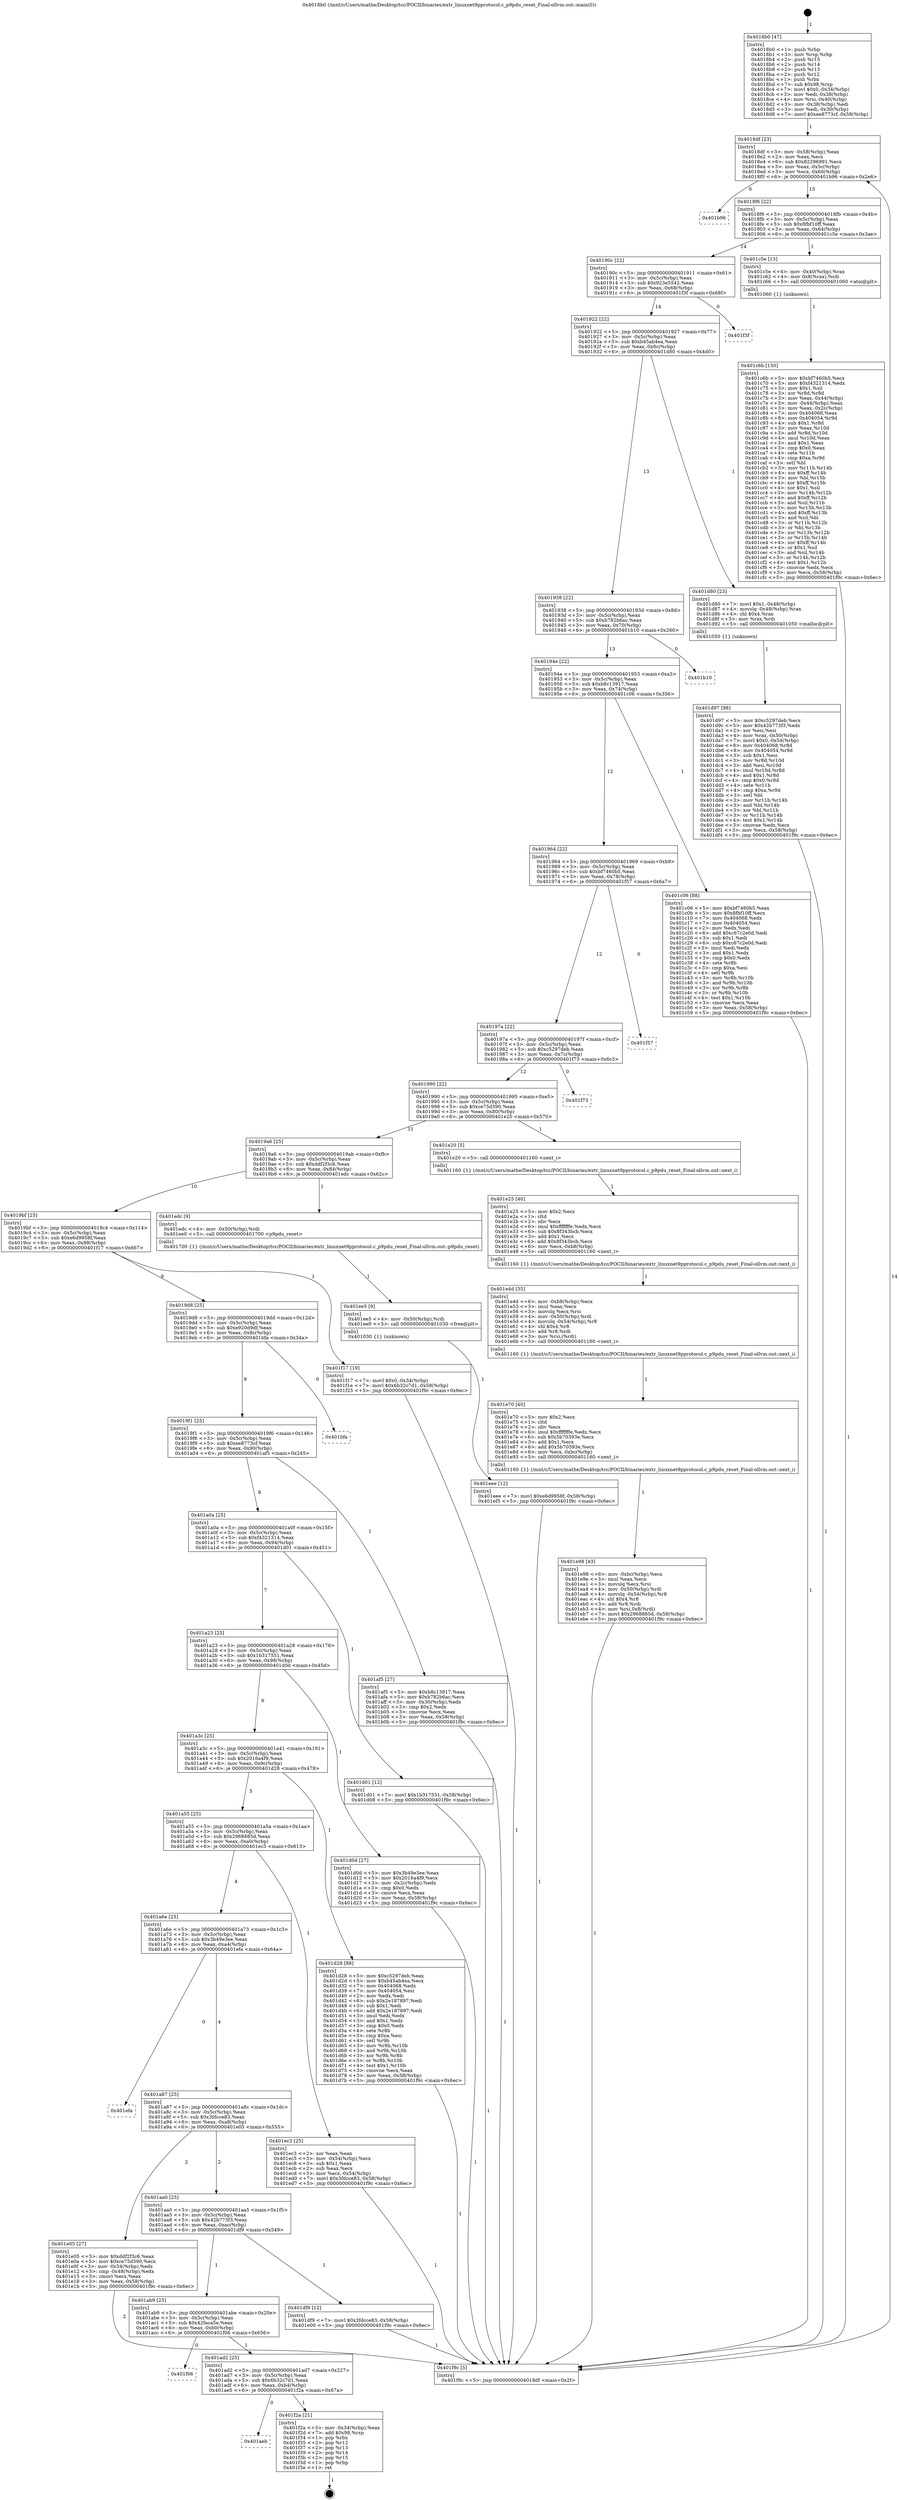 digraph "0x4018b0" {
  label = "0x4018b0 (/mnt/c/Users/mathe/Desktop/tcc/POCII/binaries/extr_linuxnet9pprotocol.c_p9pdu_reset_Final-ollvm.out::main(0))"
  labelloc = "t"
  node[shape=record]

  Entry [label="",width=0.3,height=0.3,shape=circle,fillcolor=black,style=filled]
  "0x4018df" [label="{
     0x4018df [23]\l
     | [instrs]\l
     &nbsp;&nbsp;0x4018df \<+3\>: mov -0x58(%rbp),%eax\l
     &nbsp;&nbsp;0x4018e2 \<+2\>: mov %eax,%ecx\l
     &nbsp;&nbsp;0x4018e4 \<+6\>: sub $0x82296991,%ecx\l
     &nbsp;&nbsp;0x4018ea \<+3\>: mov %eax,-0x5c(%rbp)\l
     &nbsp;&nbsp;0x4018ed \<+3\>: mov %ecx,-0x60(%rbp)\l
     &nbsp;&nbsp;0x4018f0 \<+6\>: je 0000000000401b96 \<main+0x2e6\>\l
  }"]
  "0x401b96" [label="{
     0x401b96\l
  }", style=dashed]
  "0x4018f6" [label="{
     0x4018f6 [22]\l
     | [instrs]\l
     &nbsp;&nbsp;0x4018f6 \<+5\>: jmp 00000000004018fb \<main+0x4b\>\l
     &nbsp;&nbsp;0x4018fb \<+3\>: mov -0x5c(%rbp),%eax\l
     &nbsp;&nbsp;0x4018fe \<+5\>: sub $0x8fbf10ff,%eax\l
     &nbsp;&nbsp;0x401903 \<+3\>: mov %eax,-0x64(%rbp)\l
     &nbsp;&nbsp;0x401906 \<+6\>: je 0000000000401c5e \<main+0x3ae\>\l
  }"]
  Exit [label="",width=0.3,height=0.3,shape=circle,fillcolor=black,style=filled,peripheries=2]
  "0x401c5e" [label="{
     0x401c5e [13]\l
     | [instrs]\l
     &nbsp;&nbsp;0x401c5e \<+4\>: mov -0x40(%rbp),%rax\l
     &nbsp;&nbsp;0x401c62 \<+4\>: mov 0x8(%rax),%rdi\l
     &nbsp;&nbsp;0x401c66 \<+5\>: call 0000000000401060 \<atoi@plt\>\l
     | [calls]\l
     &nbsp;&nbsp;0x401060 \{1\} (unknown)\l
  }"]
  "0x40190c" [label="{
     0x40190c [22]\l
     | [instrs]\l
     &nbsp;&nbsp;0x40190c \<+5\>: jmp 0000000000401911 \<main+0x61\>\l
     &nbsp;&nbsp;0x401911 \<+3\>: mov -0x5c(%rbp),%eax\l
     &nbsp;&nbsp;0x401914 \<+5\>: sub $0x923e5542,%eax\l
     &nbsp;&nbsp;0x401919 \<+3\>: mov %eax,-0x68(%rbp)\l
     &nbsp;&nbsp;0x40191c \<+6\>: je 0000000000401f3f \<main+0x68f\>\l
  }"]
  "0x401aeb" [label="{
     0x401aeb\l
  }", style=dashed]
  "0x401f3f" [label="{
     0x401f3f\l
  }", style=dashed]
  "0x401922" [label="{
     0x401922 [22]\l
     | [instrs]\l
     &nbsp;&nbsp;0x401922 \<+5\>: jmp 0000000000401927 \<main+0x77\>\l
     &nbsp;&nbsp;0x401927 \<+3\>: mov -0x5c(%rbp),%eax\l
     &nbsp;&nbsp;0x40192a \<+5\>: sub $0xb45ab4ea,%eax\l
     &nbsp;&nbsp;0x40192f \<+3\>: mov %eax,-0x6c(%rbp)\l
     &nbsp;&nbsp;0x401932 \<+6\>: je 0000000000401d80 \<main+0x4d0\>\l
  }"]
  "0x401f2a" [label="{
     0x401f2a [21]\l
     | [instrs]\l
     &nbsp;&nbsp;0x401f2a \<+3\>: mov -0x34(%rbp),%eax\l
     &nbsp;&nbsp;0x401f2d \<+7\>: add $0x98,%rsp\l
     &nbsp;&nbsp;0x401f34 \<+1\>: pop %rbx\l
     &nbsp;&nbsp;0x401f35 \<+2\>: pop %r12\l
     &nbsp;&nbsp;0x401f37 \<+2\>: pop %r13\l
     &nbsp;&nbsp;0x401f39 \<+2\>: pop %r14\l
     &nbsp;&nbsp;0x401f3b \<+2\>: pop %r15\l
     &nbsp;&nbsp;0x401f3d \<+1\>: pop %rbp\l
     &nbsp;&nbsp;0x401f3e \<+1\>: ret\l
  }"]
  "0x401d80" [label="{
     0x401d80 [23]\l
     | [instrs]\l
     &nbsp;&nbsp;0x401d80 \<+7\>: movl $0x1,-0x48(%rbp)\l
     &nbsp;&nbsp;0x401d87 \<+4\>: movslq -0x48(%rbp),%rax\l
     &nbsp;&nbsp;0x401d8b \<+4\>: shl $0x4,%rax\l
     &nbsp;&nbsp;0x401d8f \<+3\>: mov %rax,%rdi\l
     &nbsp;&nbsp;0x401d92 \<+5\>: call 0000000000401050 \<malloc@plt\>\l
     | [calls]\l
     &nbsp;&nbsp;0x401050 \{1\} (unknown)\l
  }"]
  "0x401938" [label="{
     0x401938 [22]\l
     | [instrs]\l
     &nbsp;&nbsp;0x401938 \<+5\>: jmp 000000000040193d \<main+0x8d\>\l
     &nbsp;&nbsp;0x40193d \<+3\>: mov -0x5c(%rbp),%eax\l
     &nbsp;&nbsp;0x401940 \<+5\>: sub $0xb782b6ac,%eax\l
     &nbsp;&nbsp;0x401945 \<+3\>: mov %eax,-0x70(%rbp)\l
     &nbsp;&nbsp;0x401948 \<+6\>: je 0000000000401b10 \<main+0x260\>\l
  }"]
  "0x401ad2" [label="{
     0x401ad2 [25]\l
     | [instrs]\l
     &nbsp;&nbsp;0x401ad2 \<+5\>: jmp 0000000000401ad7 \<main+0x227\>\l
     &nbsp;&nbsp;0x401ad7 \<+3\>: mov -0x5c(%rbp),%eax\l
     &nbsp;&nbsp;0x401ada \<+5\>: sub $0x6b32c7d1,%eax\l
     &nbsp;&nbsp;0x401adf \<+6\>: mov %eax,-0xb4(%rbp)\l
     &nbsp;&nbsp;0x401ae5 \<+6\>: je 0000000000401f2a \<main+0x67a\>\l
  }"]
  "0x401b10" [label="{
     0x401b10\l
  }", style=dashed]
  "0x40194e" [label="{
     0x40194e [22]\l
     | [instrs]\l
     &nbsp;&nbsp;0x40194e \<+5\>: jmp 0000000000401953 \<main+0xa3\>\l
     &nbsp;&nbsp;0x401953 \<+3\>: mov -0x5c(%rbp),%eax\l
     &nbsp;&nbsp;0x401956 \<+5\>: sub $0xb8c13917,%eax\l
     &nbsp;&nbsp;0x40195b \<+3\>: mov %eax,-0x74(%rbp)\l
     &nbsp;&nbsp;0x40195e \<+6\>: je 0000000000401c06 \<main+0x356\>\l
  }"]
  "0x401f06" [label="{
     0x401f06\l
  }", style=dashed]
  "0x401c06" [label="{
     0x401c06 [88]\l
     | [instrs]\l
     &nbsp;&nbsp;0x401c06 \<+5\>: mov $0xbf7460b5,%eax\l
     &nbsp;&nbsp;0x401c0b \<+5\>: mov $0x8fbf10ff,%ecx\l
     &nbsp;&nbsp;0x401c10 \<+7\>: mov 0x404068,%edx\l
     &nbsp;&nbsp;0x401c17 \<+7\>: mov 0x404054,%esi\l
     &nbsp;&nbsp;0x401c1e \<+2\>: mov %edx,%edi\l
     &nbsp;&nbsp;0x401c20 \<+6\>: add $0xc67c2e0d,%edi\l
     &nbsp;&nbsp;0x401c26 \<+3\>: sub $0x1,%edi\l
     &nbsp;&nbsp;0x401c29 \<+6\>: sub $0xc67c2e0d,%edi\l
     &nbsp;&nbsp;0x401c2f \<+3\>: imul %edi,%edx\l
     &nbsp;&nbsp;0x401c32 \<+3\>: and $0x1,%edx\l
     &nbsp;&nbsp;0x401c35 \<+3\>: cmp $0x0,%edx\l
     &nbsp;&nbsp;0x401c38 \<+4\>: sete %r8b\l
     &nbsp;&nbsp;0x401c3c \<+3\>: cmp $0xa,%esi\l
     &nbsp;&nbsp;0x401c3f \<+4\>: setl %r9b\l
     &nbsp;&nbsp;0x401c43 \<+3\>: mov %r8b,%r10b\l
     &nbsp;&nbsp;0x401c46 \<+3\>: and %r9b,%r10b\l
     &nbsp;&nbsp;0x401c49 \<+3\>: xor %r9b,%r8b\l
     &nbsp;&nbsp;0x401c4c \<+3\>: or %r8b,%r10b\l
     &nbsp;&nbsp;0x401c4f \<+4\>: test $0x1,%r10b\l
     &nbsp;&nbsp;0x401c53 \<+3\>: cmovne %ecx,%eax\l
     &nbsp;&nbsp;0x401c56 \<+3\>: mov %eax,-0x58(%rbp)\l
     &nbsp;&nbsp;0x401c59 \<+5\>: jmp 0000000000401f9c \<main+0x6ec\>\l
  }"]
  "0x401964" [label="{
     0x401964 [22]\l
     | [instrs]\l
     &nbsp;&nbsp;0x401964 \<+5\>: jmp 0000000000401969 \<main+0xb9\>\l
     &nbsp;&nbsp;0x401969 \<+3\>: mov -0x5c(%rbp),%eax\l
     &nbsp;&nbsp;0x40196c \<+5\>: sub $0xbf7460b5,%eax\l
     &nbsp;&nbsp;0x401971 \<+3\>: mov %eax,-0x78(%rbp)\l
     &nbsp;&nbsp;0x401974 \<+6\>: je 0000000000401f57 \<main+0x6a7\>\l
  }"]
  "0x401eee" [label="{
     0x401eee [12]\l
     | [instrs]\l
     &nbsp;&nbsp;0x401eee \<+7\>: movl $0xe6d9958f,-0x58(%rbp)\l
     &nbsp;&nbsp;0x401ef5 \<+5\>: jmp 0000000000401f9c \<main+0x6ec\>\l
  }"]
  "0x401f57" [label="{
     0x401f57\l
  }", style=dashed]
  "0x40197a" [label="{
     0x40197a [22]\l
     | [instrs]\l
     &nbsp;&nbsp;0x40197a \<+5\>: jmp 000000000040197f \<main+0xcf\>\l
     &nbsp;&nbsp;0x40197f \<+3\>: mov -0x5c(%rbp),%eax\l
     &nbsp;&nbsp;0x401982 \<+5\>: sub $0xc5297deb,%eax\l
     &nbsp;&nbsp;0x401987 \<+3\>: mov %eax,-0x7c(%rbp)\l
     &nbsp;&nbsp;0x40198a \<+6\>: je 0000000000401f73 \<main+0x6c3\>\l
  }"]
  "0x401ee5" [label="{
     0x401ee5 [9]\l
     | [instrs]\l
     &nbsp;&nbsp;0x401ee5 \<+4\>: mov -0x50(%rbp),%rdi\l
     &nbsp;&nbsp;0x401ee9 \<+5\>: call 0000000000401030 \<free@plt\>\l
     | [calls]\l
     &nbsp;&nbsp;0x401030 \{1\} (unknown)\l
  }"]
  "0x401f73" [label="{
     0x401f73\l
  }", style=dashed]
  "0x401990" [label="{
     0x401990 [22]\l
     | [instrs]\l
     &nbsp;&nbsp;0x401990 \<+5\>: jmp 0000000000401995 \<main+0xe5\>\l
     &nbsp;&nbsp;0x401995 \<+3\>: mov -0x5c(%rbp),%eax\l
     &nbsp;&nbsp;0x401998 \<+5\>: sub $0xce75d390,%eax\l
     &nbsp;&nbsp;0x40199d \<+3\>: mov %eax,-0x80(%rbp)\l
     &nbsp;&nbsp;0x4019a0 \<+6\>: je 0000000000401e20 \<main+0x570\>\l
  }"]
  "0x401e98" [label="{
     0x401e98 [43]\l
     | [instrs]\l
     &nbsp;&nbsp;0x401e98 \<+6\>: mov -0xbc(%rbp),%ecx\l
     &nbsp;&nbsp;0x401e9e \<+3\>: imul %eax,%ecx\l
     &nbsp;&nbsp;0x401ea1 \<+3\>: movslq %ecx,%rsi\l
     &nbsp;&nbsp;0x401ea4 \<+4\>: mov -0x50(%rbp),%rdi\l
     &nbsp;&nbsp;0x401ea8 \<+4\>: movslq -0x54(%rbp),%r8\l
     &nbsp;&nbsp;0x401eac \<+4\>: shl $0x4,%r8\l
     &nbsp;&nbsp;0x401eb0 \<+3\>: add %r8,%rdi\l
     &nbsp;&nbsp;0x401eb3 \<+4\>: mov %rsi,0x8(%rdi)\l
     &nbsp;&nbsp;0x401eb7 \<+7\>: movl $0x2968885d,-0x58(%rbp)\l
     &nbsp;&nbsp;0x401ebe \<+5\>: jmp 0000000000401f9c \<main+0x6ec\>\l
  }"]
  "0x401e20" [label="{
     0x401e20 [5]\l
     | [instrs]\l
     &nbsp;&nbsp;0x401e20 \<+5\>: call 0000000000401160 \<next_i\>\l
     | [calls]\l
     &nbsp;&nbsp;0x401160 \{1\} (/mnt/c/Users/mathe/Desktop/tcc/POCII/binaries/extr_linuxnet9pprotocol.c_p9pdu_reset_Final-ollvm.out::next_i)\l
  }"]
  "0x4019a6" [label="{
     0x4019a6 [25]\l
     | [instrs]\l
     &nbsp;&nbsp;0x4019a6 \<+5\>: jmp 00000000004019ab \<main+0xfb\>\l
     &nbsp;&nbsp;0x4019ab \<+3\>: mov -0x5c(%rbp),%eax\l
     &nbsp;&nbsp;0x4019ae \<+5\>: sub $0xddf2f3c6,%eax\l
     &nbsp;&nbsp;0x4019b3 \<+6\>: mov %eax,-0x84(%rbp)\l
     &nbsp;&nbsp;0x4019b9 \<+6\>: je 0000000000401edc \<main+0x62c\>\l
  }"]
  "0x401e70" [label="{
     0x401e70 [40]\l
     | [instrs]\l
     &nbsp;&nbsp;0x401e70 \<+5\>: mov $0x2,%ecx\l
     &nbsp;&nbsp;0x401e75 \<+1\>: cltd\l
     &nbsp;&nbsp;0x401e76 \<+2\>: idiv %ecx\l
     &nbsp;&nbsp;0x401e78 \<+6\>: imul $0xfffffffe,%edx,%ecx\l
     &nbsp;&nbsp;0x401e7e \<+6\>: sub $0x5b70393e,%ecx\l
     &nbsp;&nbsp;0x401e84 \<+3\>: add $0x1,%ecx\l
     &nbsp;&nbsp;0x401e87 \<+6\>: add $0x5b70393e,%ecx\l
     &nbsp;&nbsp;0x401e8d \<+6\>: mov %ecx,-0xbc(%rbp)\l
     &nbsp;&nbsp;0x401e93 \<+5\>: call 0000000000401160 \<next_i\>\l
     | [calls]\l
     &nbsp;&nbsp;0x401160 \{1\} (/mnt/c/Users/mathe/Desktop/tcc/POCII/binaries/extr_linuxnet9pprotocol.c_p9pdu_reset_Final-ollvm.out::next_i)\l
  }"]
  "0x401edc" [label="{
     0x401edc [9]\l
     | [instrs]\l
     &nbsp;&nbsp;0x401edc \<+4\>: mov -0x50(%rbp),%rdi\l
     &nbsp;&nbsp;0x401ee0 \<+5\>: call 0000000000401700 \<p9pdu_reset\>\l
     | [calls]\l
     &nbsp;&nbsp;0x401700 \{1\} (/mnt/c/Users/mathe/Desktop/tcc/POCII/binaries/extr_linuxnet9pprotocol.c_p9pdu_reset_Final-ollvm.out::p9pdu_reset)\l
  }"]
  "0x4019bf" [label="{
     0x4019bf [25]\l
     | [instrs]\l
     &nbsp;&nbsp;0x4019bf \<+5\>: jmp 00000000004019c4 \<main+0x114\>\l
     &nbsp;&nbsp;0x4019c4 \<+3\>: mov -0x5c(%rbp),%eax\l
     &nbsp;&nbsp;0x4019c7 \<+5\>: sub $0xe6d9958f,%eax\l
     &nbsp;&nbsp;0x4019cc \<+6\>: mov %eax,-0x88(%rbp)\l
     &nbsp;&nbsp;0x4019d2 \<+6\>: je 0000000000401f17 \<main+0x667\>\l
  }"]
  "0x401e4d" [label="{
     0x401e4d [35]\l
     | [instrs]\l
     &nbsp;&nbsp;0x401e4d \<+6\>: mov -0xb8(%rbp),%ecx\l
     &nbsp;&nbsp;0x401e53 \<+3\>: imul %eax,%ecx\l
     &nbsp;&nbsp;0x401e56 \<+3\>: movslq %ecx,%rsi\l
     &nbsp;&nbsp;0x401e59 \<+4\>: mov -0x50(%rbp),%rdi\l
     &nbsp;&nbsp;0x401e5d \<+4\>: movslq -0x54(%rbp),%r8\l
     &nbsp;&nbsp;0x401e61 \<+4\>: shl $0x4,%r8\l
     &nbsp;&nbsp;0x401e65 \<+3\>: add %r8,%rdi\l
     &nbsp;&nbsp;0x401e68 \<+3\>: mov %rsi,(%rdi)\l
     &nbsp;&nbsp;0x401e6b \<+5\>: call 0000000000401160 \<next_i\>\l
     | [calls]\l
     &nbsp;&nbsp;0x401160 \{1\} (/mnt/c/Users/mathe/Desktop/tcc/POCII/binaries/extr_linuxnet9pprotocol.c_p9pdu_reset_Final-ollvm.out::next_i)\l
  }"]
  "0x401f17" [label="{
     0x401f17 [19]\l
     | [instrs]\l
     &nbsp;&nbsp;0x401f17 \<+7\>: movl $0x0,-0x34(%rbp)\l
     &nbsp;&nbsp;0x401f1e \<+7\>: movl $0x6b32c7d1,-0x58(%rbp)\l
     &nbsp;&nbsp;0x401f25 \<+5\>: jmp 0000000000401f9c \<main+0x6ec\>\l
  }"]
  "0x4019d8" [label="{
     0x4019d8 [25]\l
     | [instrs]\l
     &nbsp;&nbsp;0x4019d8 \<+5\>: jmp 00000000004019dd \<main+0x12d\>\l
     &nbsp;&nbsp;0x4019dd \<+3\>: mov -0x5c(%rbp),%eax\l
     &nbsp;&nbsp;0x4019e0 \<+5\>: sub $0xe920d9df,%eax\l
     &nbsp;&nbsp;0x4019e5 \<+6\>: mov %eax,-0x8c(%rbp)\l
     &nbsp;&nbsp;0x4019eb \<+6\>: je 0000000000401bfa \<main+0x34a\>\l
  }"]
  "0x401e25" [label="{
     0x401e25 [40]\l
     | [instrs]\l
     &nbsp;&nbsp;0x401e25 \<+5\>: mov $0x2,%ecx\l
     &nbsp;&nbsp;0x401e2a \<+1\>: cltd\l
     &nbsp;&nbsp;0x401e2b \<+2\>: idiv %ecx\l
     &nbsp;&nbsp;0x401e2d \<+6\>: imul $0xfffffffe,%edx,%ecx\l
     &nbsp;&nbsp;0x401e33 \<+6\>: sub $0x8f343bcb,%ecx\l
     &nbsp;&nbsp;0x401e39 \<+3\>: add $0x1,%ecx\l
     &nbsp;&nbsp;0x401e3c \<+6\>: add $0x8f343bcb,%ecx\l
     &nbsp;&nbsp;0x401e42 \<+6\>: mov %ecx,-0xb8(%rbp)\l
     &nbsp;&nbsp;0x401e48 \<+5\>: call 0000000000401160 \<next_i\>\l
     | [calls]\l
     &nbsp;&nbsp;0x401160 \{1\} (/mnt/c/Users/mathe/Desktop/tcc/POCII/binaries/extr_linuxnet9pprotocol.c_p9pdu_reset_Final-ollvm.out::next_i)\l
  }"]
  "0x401bfa" [label="{
     0x401bfa\l
  }", style=dashed]
  "0x4019f1" [label="{
     0x4019f1 [25]\l
     | [instrs]\l
     &nbsp;&nbsp;0x4019f1 \<+5\>: jmp 00000000004019f6 \<main+0x146\>\l
     &nbsp;&nbsp;0x4019f6 \<+3\>: mov -0x5c(%rbp),%eax\l
     &nbsp;&nbsp;0x4019f9 \<+5\>: sub $0xee8773cf,%eax\l
     &nbsp;&nbsp;0x4019fe \<+6\>: mov %eax,-0x90(%rbp)\l
     &nbsp;&nbsp;0x401a04 \<+6\>: je 0000000000401af5 \<main+0x245\>\l
  }"]
  "0x401ab9" [label="{
     0x401ab9 [25]\l
     | [instrs]\l
     &nbsp;&nbsp;0x401ab9 \<+5\>: jmp 0000000000401abe \<main+0x20e\>\l
     &nbsp;&nbsp;0x401abe \<+3\>: mov -0x5c(%rbp),%eax\l
     &nbsp;&nbsp;0x401ac1 \<+5\>: sub $0x42faca5e,%eax\l
     &nbsp;&nbsp;0x401ac6 \<+6\>: mov %eax,-0xb0(%rbp)\l
     &nbsp;&nbsp;0x401acc \<+6\>: je 0000000000401f06 \<main+0x656\>\l
  }"]
  "0x401af5" [label="{
     0x401af5 [27]\l
     | [instrs]\l
     &nbsp;&nbsp;0x401af5 \<+5\>: mov $0xb8c13917,%eax\l
     &nbsp;&nbsp;0x401afa \<+5\>: mov $0xb782b6ac,%ecx\l
     &nbsp;&nbsp;0x401aff \<+3\>: mov -0x30(%rbp),%edx\l
     &nbsp;&nbsp;0x401b02 \<+3\>: cmp $0x2,%edx\l
     &nbsp;&nbsp;0x401b05 \<+3\>: cmovne %ecx,%eax\l
     &nbsp;&nbsp;0x401b08 \<+3\>: mov %eax,-0x58(%rbp)\l
     &nbsp;&nbsp;0x401b0b \<+5\>: jmp 0000000000401f9c \<main+0x6ec\>\l
  }"]
  "0x401a0a" [label="{
     0x401a0a [25]\l
     | [instrs]\l
     &nbsp;&nbsp;0x401a0a \<+5\>: jmp 0000000000401a0f \<main+0x15f\>\l
     &nbsp;&nbsp;0x401a0f \<+3\>: mov -0x5c(%rbp),%eax\l
     &nbsp;&nbsp;0x401a12 \<+5\>: sub $0xf4321314,%eax\l
     &nbsp;&nbsp;0x401a17 \<+6\>: mov %eax,-0x94(%rbp)\l
     &nbsp;&nbsp;0x401a1d \<+6\>: je 0000000000401d01 \<main+0x451\>\l
  }"]
  "0x401f9c" [label="{
     0x401f9c [5]\l
     | [instrs]\l
     &nbsp;&nbsp;0x401f9c \<+5\>: jmp 00000000004018df \<main+0x2f\>\l
  }"]
  "0x4018b0" [label="{
     0x4018b0 [47]\l
     | [instrs]\l
     &nbsp;&nbsp;0x4018b0 \<+1\>: push %rbp\l
     &nbsp;&nbsp;0x4018b1 \<+3\>: mov %rsp,%rbp\l
     &nbsp;&nbsp;0x4018b4 \<+2\>: push %r15\l
     &nbsp;&nbsp;0x4018b6 \<+2\>: push %r14\l
     &nbsp;&nbsp;0x4018b8 \<+2\>: push %r13\l
     &nbsp;&nbsp;0x4018ba \<+2\>: push %r12\l
     &nbsp;&nbsp;0x4018bc \<+1\>: push %rbx\l
     &nbsp;&nbsp;0x4018bd \<+7\>: sub $0x98,%rsp\l
     &nbsp;&nbsp;0x4018c4 \<+7\>: movl $0x0,-0x34(%rbp)\l
     &nbsp;&nbsp;0x4018cb \<+3\>: mov %edi,-0x38(%rbp)\l
     &nbsp;&nbsp;0x4018ce \<+4\>: mov %rsi,-0x40(%rbp)\l
     &nbsp;&nbsp;0x4018d2 \<+3\>: mov -0x38(%rbp),%edi\l
     &nbsp;&nbsp;0x4018d5 \<+3\>: mov %edi,-0x30(%rbp)\l
     &nbsp;&nbsp;0x4018d8 \<+7\>: movl $0xee8773cf,-0x58(%rbp)\l
  }"]
  "0x401c6b" [label="{
     0x401c6b [150]\l
     | [instrs]\l
     &nbsp;&nbsp;0x401c6b \<+5\>: mov $0xbf7460b5,%ecx\l
     &nbsp;&nbsp;0x401c70 \<+5\>: mov $0xf4321314,%edx\l
     &nbsp;&nbsp;0x401c75 \<+3\>: mov $0x1,%sil\l
     &nbsp;&nbsp;0x401c78 \<+3\>: xor %r8d,%r8d\l
     &nbsp;&nbsp;0x401c7b \<+3\>: mov %eax,-0x44(%rbp)\l
     &nbsp;&nbsp;0x401c7e \<+3\>: mov -0x44(%rbp),%eax\l
     &nbsp;&nbsp;0x401c81 \<+3\>: mov %eax,-0x2c(%rbp)\l
     &nbsp;&nbsp;0x401c84 \<+7\>: mov 0x404068,%eax\l
     &nbsp;&nbsp;0x401c8b \<+8\>: mov 0x404054,%r9d\l
     &nbsp;&nbsp;0x401c93 \<+4\>: sub $0x1,%r8d\l
     &nbsp;&nbsp;0x401c97 \<+3\>: mov %eax,%r10d\l
     &nbsp;&nbsp;0x401c9a \<+3\>: add %r8d,%r10d\l
     &nbsp;&nbsp;0x401c9d \<+4\>: imul %r10d,%eax\l
     &nbsp;&nbsp;0x401ca1 \<+3\>: and $0x1,%eax\l
     &nbsp;&nbsp;0x401ca4 \<+3\>: cmp $0x0,%eax\l
     &nbsp;&nbsp;0x401ca7 \<+4\>: sete %r11b\l
     &nbsp;&nbsp;0x401cab \<+4\>: cmp $0xa,%r9d\l
     &nbsp;&nbsp;0x401caf \<+3\>: setl %bl\l
     &nbsp;&nbsp;0x401cb2 \<+3\>: mov %r11b,%r14b\l
     &nbsp;&nbsp;0x401cb5 \<+4\>: xor $0xff,%r14b\l
     &nbsp;&nbsp;0x401cb9 \<+3\>: mov %bl,%r15b\l
     &nbsp;&nbsp;0x401cbc \<+4\>: xor $0xff,%r15b\l
     &nbsp;&nbsp;0x401cc0 \<+4\>: xor $0x1,%sil\l
     &nbsp;&nbsp;0x401cc4 \<+3\>: mov %r14b,%r12b\l
     &nbsp;&nbsp;0x401cc7 \<+4\>: and $0xff,%r12b\l
     &nbsp;&nbsp;0x401ccb \<+3\>: and %sil,%r11b\l
     &nbsp;&nbsp;0x401cce \<+3\>: mov %r15b,%r13b\l
     &nbsp;&nbsp;0x401cd1 \<+4\>: and $0xff,%r13b\l
     &nbsp;&nbsp;0x401cd5 \<+3\>: and %sil,%bl\l
     &nbsp;&nbsp;0x401cd8 \<+3\>: or %r11b,%r12b\l
     &nbsp;&nbsp;0x401cdb \<+3\>: or %bl,%r13b\l
     &nbsp;&nbsp;0x401cde \<+3\>: xor %r13b,%r12b\l
     &nbsp;&nbsp;0x401ce1 \<+3\>: or %r15b,%r14b\l
     &nbsp;&nbsp;0x401ce4 \<+4\>: xor $0xff,%r14b\l
     &nbsp;&nbsp;0x401ce8 \<+4\>: or $0x1,%sil\l
     &nbsp;&nbsp;0x401cec \<+3\>: and %sil,%r14b\l
     &nbsp;&nbsp;0x401cef \<+3\>: or %r14b,%r12b\l
     &nbsp;&nbsp;0x401cf2 \<+4\>: test $0x1,%r12b\l
     &nbsp;&nbsp;0x401cf6 \<+3\>: cmovne %edx,%ecx\l
     &nbsp;&nbsp;0x401cf9 \<+3\>: mov %ecx,-0x58(%rbp)\l
     &nbsp;&nbsp;0x401cfc \<+5\>: jmp 0000000000401f9c \<main+0x6ec\>\l
  }"]
  "0x401df9" [label="{
     0x401df9 [12]\l
     | [instrs]\l
     &nbsp;&nbsp;0x401df9 \<+7\>: movl $0x3fdcce83,-0x58(%rbp)\l
     &nbsp;&nbsp;0x401e00 \<+5\>: jmp 0000000000401f9c \<main+0x6ec\>\l
  }"]
  "0x401d01" [label="{
     0x401d01 [12]\l
     | [instrs]\l
     &nbsp;&nbsp;0x401d01 \<+7\>: movl $0x1b317551,-0x58(%rbp)\l
     &nbsp;&nbsp;0x401d08 \<+5\>: jmp 0000000000401f9c \<main+0x6ec\>\l
  }"]
  "0x401a23" [label="{
     0x401a23 [25]\l
     | [instrs]\l
     &nbsp;&nbsp;0x401a23 \<+5\>: jmp 0000000000401a28 \<main+0x178\>\l
     &nbsp;&nbsp;0x401a28 \<+3\>: mov -0x5c(%rbp),%eax\l
     &nbsp;&nbsp;0x401a2b \<+5\>: sub $0x1b317551,%eax\l
     &nbsp;&nbsp;0x401a30 \<+6\>: mov %eax,-0x98(%rbp)\l
     &nbsp;&nbsp;0x401a36 \<+6\>: je 0000000000401d0d \<main+0x45d\>\l
  }"]
  "0x401aa0" [label="{
     0x401aa0 [25]\l
     | [instrs]\l
     &nbsp;&nbsp;0x401aa0 \<+5\>: jmp 0000000000401aa5 \<main+0x1f5\>\l
     &nbsp;&nbsp;0x401aa5 \<+3\>: mov -0x5c(%rbp),%eax\l
     &nbsp;&nbsp;0x401aa8 \<+5\>: sub $0x42b773f3,%eax\l
     &nbsp;&nbsp;0x401aad \<+6\>: mov %eax,-0xac(%rbp)\l
     &nbsp;&nbsp;0x401ab3 \<+6\>: je 0000000000401df9 \<main+0x549\>\l
  }"]
  "0x401d0d" [label="{
     0x401d0d [27]\l
     | [instrs]\l
     &nbsp;&nbsp;0x401d0d \<+5\>: mov $0x3b49e3ee,%eax\l
     &nbsp;&nbsp;0x401d12 \<+5\>: mov $0x2016a4f9,%ecx\l
     &nbsp;&nbsp;0x401d17 \<+3\>: mov -0x2c(%rbp),%edx\l
     &nbsp;&nbsp;0x401d1a \<+3\>: cmp $0x0,%edx\l
     &nbsp;&nbsp;0x401d1d \<+3\>: cmove %ecx,%eax\l
     &nbsp;&nbsp;0x401d20 \<+3\>: mov %eax,-0x58(%rbp)\l
     &nbsp;&nbsp;0x401d23 \<+5\>: jmp 0000000000401f9c \<main+0x6ec\>\l
  }"]
  "0x401a3c" [label="{
     0x401a3c [25]\l
     | [instrs]\l
     &nbsp;&nbsp;0x401a3c \<+5\>: jmp 0000000000401a41 \<main+0x191\>\l
     &nbsp;&nbsp;0x401a41 \<+3\>: mov -0x5c(%rbp),%eax\l
     &nbsp;&nbsp;0x401a44 \<+5\>: sub $0x2016a4f9,%eax\l
     &nbsp;&nbsp;0x401a49 \<+6\>: mov %eax,-0x9c(%rbp)\l
     &nbsp;&nbsp;0x401a4f \<+6\>: je 0000000000401d28 \<main+0x478\>\l
  }"]
  "0x401e05" [label="{
     0x401e05 [27]\l
     | [instrs]\l
     &nbsp;&nbsp;0x401e05 \<+5\>: mov $0xddf2f3c6,%eax\l
     &nbsp;&nbsp;0x401e0a \<+5\>: mov $0xce75d390,%ecx\l
     &nbsp;&nbsp;0x401e0f \<+3\>: mov -0x54(%rbp),%edx\l
     &nbsp;&nbsp;0x401e12 \<+3\>: cmp -0x48(%rbp),%edx\l
     &nbsp;&nbsp;0x401e15 \<+3\>: cmovl %ecx,%eax\l
     &nbsp;&nbsp;0x401e18 \<+3\>: mov %eax,-0x58(%rbp)\l
     &nbsp;&nbsp;0x401e1b \<+5\>: jmp 0000000000401f9c \<main+0x6ec\>\l
  }"]
  "0x401d28" [label="{
     0x401d28 [88]\l
     | [instrs]\l
     &nbsp;&nbsp;0x401d28 \<+5\>: mov $0xc5297deb,%eax\l
     &nbsp;&nbsp;0x401d2d \<+5\>: mov $0xb45ab4ea,%ecx\l
     &nbsp;&nbsp;0x401d32 \<+7\>: mov 0x404068,%edx\l
     &nbsp;&nbsp;0x401d39 \<+7\>: mov 0x404054,%esi\l
     &nbsp;&nbsp;0x401d40 \<+2\>: mov %edx,%edi\l
     &nbsp;&nbsp;0x401d42 \<+6\>: sub $0x2e187897,%edi\l
     &nbsp;&nbsp;0x401d48 \<+3\>: sub $0x1,%edi\l
     &nbsp;&nbsp;0x401d4b \<+6\>: add $0x2e187897,%edi\l
     &nbsp;&nbsp;0x401d51 \<+3\>: imul %edi,%edx\l
     &nbsp;&nbsp;0x401d54 \<+3\>: and $0x1,%edx\l
     &nbsp;&nbsp;0x401d57 \<+3\>: cmp $0x0,%edx\l
     &nbsp;&nbsp;0x401d5a \<+4\>: sete %r8b\l
     &nbsp;&nbsp;0x401d5e \<+3\>: cmp $0xa,%esi\l
     &nbsp;&nbsp;0x401d61 \<+4\>: setl %r9b\l
     &nbsp;&nbsp;0x401d65 \<+3\>: mov %r8b,%r10b\l
     &nbsp;&nbsp;0x401d68 \<+3\>: and %r9b,%r10b\l
     &nbsp;&nbsp;0x401d6b \<+3\>: xor %r9b,%r8b\l
     &nbsp;&nbsp;0x401d6e \<+3\>: or %r8b,%r10b\l
     &nbsp;&nbsp;0x401d71 \<+4\>: test $0x1,%r10b\l
     &nbsp;&nbsp;0x401d75 \<+3\>: cmovne %ecx,%eax\l
     &nbsp;&nbsp;0x401d78 \<+3\>: mov %eax,-0x58(%rbp)\l
     &nbsp;&nbsp;0x401d7b \<+5\>: jmp 0000000000401f9c \<main+0x6ec\>\l
  }"]
  "0x401a55" [label="{
     0x401a55 [25]\l
     | [instrs]\l
     &nbsp;&nbsp;0x401a55 \<+5\>: jmp 0000000000401a5a \<main+0x1aa\>\l
     &nbsp;&nbsp;0x401a5a \<+3\>: mov -0x5c(%rbp),%eax\l
     &nbsp;&nbsp;0x401a5d \<+5\>: sub $0x2968885d,%eax\l
     &nbsp;&nbsp;0x401a62 \<+6\>: mov %eax,-0xa0(%rbp)\l
     &nbsp;&nbsp;0x401a68 \<+6\>: je 0000000000401ec3 \<main+0x613\>\l
  }"]
  "0x401d97" [label="{
     0x401d97 [98]\l
     | [instrs]\l
     &nbsp;&nbsp;0x401d97 \<+5\>: mov $0xc5297deb,%ecx\l
     &nbsp;&nbsp;0x401d9c \<+5\>: mov $0x42b773f3,%edx\l
     &nbsp;&nbsp;0x401da1 \<+2\>: xor %esi,%esi\l
     &nbsp;&nbsp;0x401da3 \<+4\>: mov %rax,-0x50(%rbp)\l
     &nbsp;&nbsp;0x401da7 \<+7\>: movl $0x0,-0x54(%rbp)\l
     &nbsp;&nbsp;0x401dae \<+8\>: mov 0x404068,%r8d\l
     &nbsp;&nbsp;0x401db6 \<+8\>: mov 0x404054,%r9d\l
     &nbsp;&nbsp;0x401dbe \<+3\>: sub $0x1,%esi\l
     &nbsp;&nbsp;0x401dc1 \<+3\>: mov %r8d,%r10d\l
     &nbsp;&nbsp;0x401dc4 \<+3\>: add %esi,%r10d\l
     &nbsp;&nbsp;0x401dc7 \<+4\>: imul %r10d,%r8d\l
     &nbsp;&nbsp;0x401dcb \<+4\>: and $0x1,%r8d\l
     &nbsp;&nbsp;0x401dcf \<+4\>: cmp $0x0,%r8d\l
     &nbsp;&nbsp;0x401dd3 \<+4\>: sete %r11b\l
     &nbsp;&nbsp;0x401dd7 \<+4\>: cmp $0xa,%r9d\l
     &nbsp;&nbsp;0x401ddb \<+3\>: setl %bl\l
     &nbsp;&nbsp;0x401dde \<+3\>: mov %r11b,%r14b\l
     &nbsp;&nbsp;0x401de1 \<+3\>: and %bl,%r14b\l
     &nbsp;&nbsp;0x401de4 \<+3\>: xor %bl,%r11b\l
     &nbsp;&nbsp;0x401de7 \<+3\>: or %r11b,%r14b\l
     &nbsp;&nbsp;0x401dea \<+4\>: test $0x1,%r14b\l
     &nbsp;&nbsp;0x401dee \<+3\>: cmovne %edx,%ecx\l
     &nbsp;&nbsp;0x401df1 \<+3\>: mov %ecx,-0x58(%rbp)\l
     &nbsp;&nbsp;0x401df4 \<+5\>: jmp 0000000000401f9c \<main+0x6ec\>\l
  }"]
  "0x401a87" [label="{
     0x401a87 [25]\l
     | [instrs]\l
     &nbsp;&nbsp;0x401a87 \<+5\>: jmp 0000000000401a8c \<main+0x1dc\>\l
     &nbsp;&nbsp;0x401a8c \<+3\>: mov -0x5c(%rbp),%eax\l
     &nbsp;&nbsp;0x401a8f \<+5\>: sub $0x3fdcce83,%eax\l
     &nbsp;&nbsp;0x401a94 \<+6\>: mov %eax,-0xa8(%rbp)\l
     &nbsp;&nbsp;0x401a9a \<+6\>: je 0000000000401e05 \<main+0x555\>\l
  }"]
  "0x401ec3" [label="{
     0x401ec3 [25]\l
     | [instrs]\l
     &nbsp;&nbsp;0x401ec3 \<+2\>: xor %eax,%eax\l
     &nbsp;&nbsp;0x401ec5 \<+3\>: mov -0x54(%rbp),%ecx\l
     &nbsp;&nbsp;0x401ec8 \<+3\>: sub $0x1,%eax\l
     &nbsp;&nbsp;0x401ecb \<+2\>: sub %eax,%ecx\l
     &nbsp;&nbsp;0x401ecd \<+3\>: mov %ecx,-0x54(%rbp)\l
     &nbsp;&nbsp;0x401ed0 \<+7\>: movl $0x3fdcce83,-0x58(%rbp)\l
     &nbsp;&nbsp;0x401ed7 \<+5\>: jmp 0000000000401f9c \<main+0x6ec\>\l
  }"]
  "0x401a6e" [label="{
     0x401a6e [25]\l
     | [instrs]\l
     &nbsp;&nbsp;0x401a6e \<+5\>: jmp 0000000000401a73 \<main+0x1c3\>\l
     &nbsp;&nbsp;0x401a73 \<+3\>: mov -0x5c(%rbp),%eax\l
     &nbsp;&nbsp;0x401a76 \<+5\>: sub $0x3b49e3ee,%eax\l
     &nbsp;&nbsp;0x401a7b \<+6\>: mov %eax,-0xa4(%rbp)\l
     &nbsp;&nbsp;0x401a81 \<+6\>: je 0000000000401efa \<main+0x64a\>\l
  }"]
  "0x401efa" [label="{
     0x401efa\l
  }", style=dashed]
  Entry -> "0x4018b0" [label=" 1"]
  "0x4018df" -> "0x401b96" [label=" 0"]
  "0x4018df" -> "0x4018f6" [label=" 15"]
  "0x401f2a" -> Exit [label=" 1"]
  "0x4018f6" -> "0x401c5e" [label=" 1"]
  "0x4018f6" -> "0x40190c" [label=" 14"]
  "0x401ad2" -> "0x401aeb" [label=" 0"]
  "0x40190c" -> "0x401f3f" [label=" 0"]
  "0x40190c" -> "0x401922" [label=" 14"]
  "0x401ad2" -> "0x401f2a" [label=" 1"]
  "0x401922" -> "0x401d80" [label=" 1"]
  "0x401922" -> "0x401938" [label=" 13"]
  "0x401ab9" -> "0x401ad2" [label=" 1"]
  "0x401938" -> "0x401b10" [label=" 0"]
  "0x401938" -> "0x40194e" [label=" 13"]
  "0x401ab9" -> "0x401f06" [label=" 0"]
  "0x40194e" -> "0x401c06" [label=" 1"]
  "0x40194e" -> "0x401964" [label=" 12"]
  "0x401f17" -> "0x401f9c" [label=" 1"]
  "0x401964" -> "0x401f57" [label=" 0"]
  "0x401964" -> "0x40197a" [label=" 12"]
  "0x401eee" -> "0x401f9c" [label=" 1"]
  "0x40197a" -> "0x401f73" [label=" 0"]
  "0x40197a" -> "0x401990" [label=" 12"]
  "0x401ee5" -> "0x401eee" [label=" 1"]
  "0x401990" -> "0x401e20" [label=" 1"]
  "0x401990" -> "0x4019a6" [label=" 11"]
  "0x401edc" -> "0x401ee5" [label=" 1"]
  "0x4019a6" -> "0x401edc" [label=" 1"]
  "0x4019a6" -> "0x4019bf" [label=" 10"]
  "0x401ec3" -> "0x401f9c" [label=" 1"]
  "0x4019bf" -> "0x401f17" [label=" 1"]
  "0x4019bf" -> "0x4019d8" [label=" 9"]
  "0x401e98" -> "0x401f9c" [label=" 1"]
  "0x4019d8" -> "0x401bfa" [label=" 0"]
  "0x4019d8" -> "0x4019f1" [label=" 9"]
  "0x401e70" -> "0x401e98" [label=" 1"]
  "0x4019f1" -> "0x401af5" [label=" 1"]
  "0x4019f1" -> "0x401a0a" [label=" 8"]
  "0x401af5" -> "0x401f9c" [label=" 1"]
  "0x4018b0" -> "0x4018df" [label=" 1"]
  "0x401f9c" -> "0x4018df" [label=" 14"]
  "0x401c06" -> "0x401f9c" [label=" 1"]
  "0x401c5e" -> "0x401c6b" [label=" 1"]
  "0x401c6b" -> "0x401f9c" [label=" 1"]
  "0x401e4d" -> "0x401e70" [label=" 1"]
  "0x401a0a" -> "0x401d01" [label=" 1"]
  "0x401a0a" -> "0x401a23" [label=" 7"]
  "0x401d01" -> "0x401f9c" [label=" 1"]
  "0x401e25" -> "0x401e4d" [label=" 1"]
  "0x401a23" -> "0x401d0d" [label=" 1"]
  "0x401a23" -> "0x401a3c" [label=" 6"]
  "0x401d0d" -> "0x401f9c" [label=" 1"]
  "0x401e05" -> "0x401f9c" [label=" 2"]
  "0x401a3c" -> "0x401d28" [label=" 1"]
  "0x401a3c" -> "0x401a55" [label=" 5"]
  "0x401d28" -> "0x401f9c" [label=" 1"]
  "0x401d80" -> "0x401d97" [label=" 1"]
  "0x401d97" -> "0x401f9c" [label=" 1"]
  "0x401df9" -> "0x401f9c" [label=" 1"]
  "0x401a55" -> "0x401ec3" [label=" 1"]
  "0x401a55" -> "0x401a6e" [label=" 4"]
  "0x401aa0" -> "0x401df9" [label=" 1"]
  "0x401a6e" -> "0x401efa" [label=" 0"]
  "0x401a6e" -> "0x401a87" [label=" 4"]
  "0x401aa0" -> "0x401ab9" [label=" 1"]
  "0x401a87" -> "0x401e05" [label=" 2"]
  "0x401a87" -> "0x401aa0" [label=" 2"]
  "0x401e20" -> "0x401e25" [label=" 1"]
}

